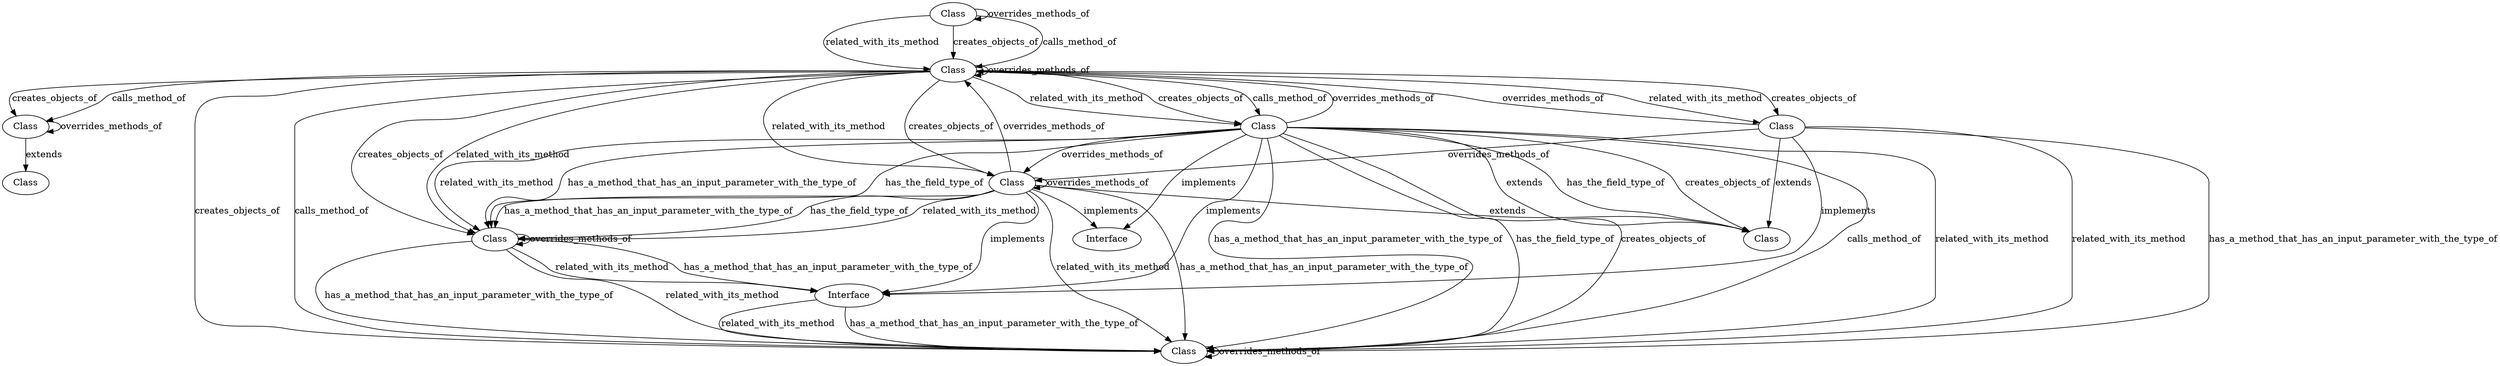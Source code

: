 // Subdue 5.2.2 graph in dot format

digraph SubdueGraph {
  1 [label="Class",color=black,fontcolor=black];
  2 [label="Class",color=black,fontcolor=black];
  3 [label="Class",color=black,fontcolor=black];
  4 [label="Interface",color=black,fontcolor=black];
  5 [label="Class",color=black,fontcolor=black];
  6 [label="Class",color=black,fontcolor=black];
  7 [label="Class",color=black,fontcolor=black];
  8 [label="Class",color=black,fontcolor=black];
  9 [label="Class",color=black,fontcolor=black];
  10 [label="Class",color=black,fontcolor=black];
  11 [label="Class",color=black,fontcolor=black];
  12 [label="Interface",color=black,fontcolor=black];
  2 -> 10 [label="extends",color=black,fontcolor=black];
  3 -> 11 [label="extends",color=black,fontcolor=black];
  3 -> 12 [label="implements",color=black,fontcolor=black];
  3 -> 4 [label="implements",color=black,fontcolor=black];
  8 -> 11 [label="extends",color=black,fontcolor=black];
  8 -> 12 [label="implements",color=black,fontcolor=black];
  8 -> 4 [label="implements",color=black,fontcolor=black];
  9 -> 11 [label="extends",color=black,fontcolor=black];
  9 -> 4 [label="implements",color=black,fontcolor=black];
  1 -> 1 [label="overrides_methods_of",color=black,fontcolor=black];
  1 -> 6 [label="related_with_its_method",color=black,fontcolor=black];
  1 -> 6 [label="creates_objects_of",color=black,fontcolor=black];
  1 -> 3 [label="related_with_its_method",color=black,fontcolor=black];
  1 -> 3 [label="creates_objects_of",color=black,fontcolor=black];
  1 -> 9 [label="related_with_its_method",color=black,fontcolor=black];
  1 -> 9 [label="creates_objects_of",color=black,fontcolor=black];
  1 -> 8 [label="related_with_its_method",color=black,fontcolor=black];
  1 -> 8 [label="creates_objects_of",color=black,fontcolor=black];
  1 -> 8 [label="calls_method_of",color=black,fontcolor=black];
  1 -> 7 [label="creates_objects_of",color=black,fontcolor=black];
  1 -> 7 [label="calls_method_of",color=black,fontcolor=black];
  1 -> 2 [label="creates_objects_of",color=black,fontcolor=black];
  1 -> 2 [label="calls_method_of",color=black,fontcolor=black];
  2 -> 2 [label="overrides_methods_of",color=black,fontcolor=black];
  3 -> 6 [label="has_the_field_type_of",color=black,fontcolor=black];
  3 -> 6 [label="related_with_its_method",color=black,fontcolor=black];
  3 -> 6 [label="has_a_method_that_has_an_input_parameter_with_the_type_of",color=black,fontcolor=black];
  3 -> 1 [label="overrides_methods_of",color=black,fontcolor=black];
  3 -> 3 [label="overrides_methods_of",color=black,fontcolor=black];
  3 -> 7 [label="related_with_its_method",color=black,fontcolor=black];
  3 -> 7 [label="has_a_method_that_has_an_input_parameter_with_the_type_of",color=black,fontcolor=black];
  4 -> 7 [label="related_with_its_method",color=black,fontcolor=black];
  4 -> 7 [label="has_a_method_that_has_an_input_parameter_with_the_type_of",color=black,fontcolor=black];
  5 -> 5 [label="overrides_methods_of",color=black,fontcolor=black];
  5 -> 1 [label="related_with_its_method",color=black,fontcolor=black];
  5 -> 1 [label="creates_objects_of",color=black,fontcolor=black];
  5 -> 1 [label="calls_method_of",color=black,fontcolor=black];
  6 -> 6 [label="overrides_methods_of",color=black,fontcolor=black];
  6 -> 4 [label="related_with_its_method",color=black,fontcolor=black];
  6 -> 4 [label="has_a_method_that_has_an_input_parameter_with_the_type_of",color=black,fontcolor=black];
  6 -> 7 [label="related_with_its_method",color=black,fontcolor=black];
  6 -> 7 [label="has_a_method_that_has_an_input_parameter_with_the_type_of",color=black,fontcolor=black];
  7 -> 7 [label="overrides_methods_of",color=black,fontcolor=black];
  8 -> 11 [label="has_the_field_type_of",color=black,fontcolor=black];
  8 -> 6 [label="has_the_field_type_of",color=black,fontcolor=black];
  8 -> 7 [label="has_the_field_type_of",color=black,fontcolor=black];
  8 -> 6 [label="related_with_its_method",color=black,fontcolor=black];
  8 -> 6 [label="has_a_method_that_has_an_input_parameter_with_the_type_of",color=black,fontcolor=black];
  8 -> 1 [label="overrides_methods_of",color=black,fontcolor=black];
  8 -> 11 [label="creates_objects_of",color=black,fontcolor=black];
  8 -> 3 [label="overrides_methods_of",color=black,fontcolor=black];
  8 -> 7 [label="creates_objects_of",color=black,fontcolor=black];
  8 -> 7 [label="calls_method_of",color=black,fontcolor=black];
  8 -> 7 [label="related_with_its_method",color=black,fontcolor=black];
  8 -> 7 [label="has_a_method_that_has_an_input_parameter_with_the_type_of",color=black,fontcolor=black];
  9 -> 1 [label="overrides_methods_of",color=black,fontcolor=black];
  9 -> 3 [label="overrides_methods_of",color=black,fontcolor=black];
  9 -> 7 [label="related_with_its_method",color=black,fontcolor=black];
  9 -> 7 [label="has_a_method_that_has_an_input_parameter_with_the_type_of",color=black,fontcolor=black];
}
